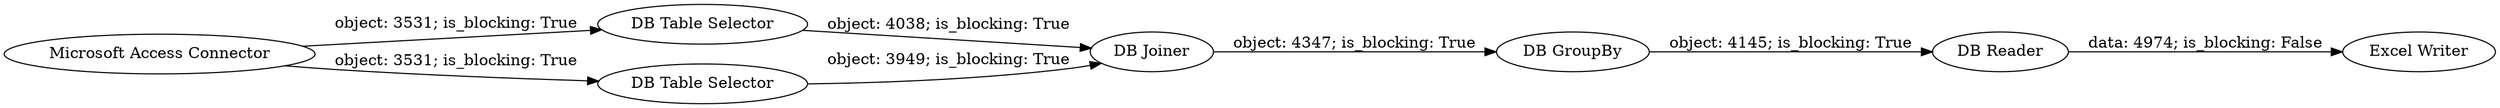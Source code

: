 digraph {
	"9134474666045216857_12" [label="DB Joiner"]
	"9134474666045216857_13" [label="DB Reader"]
	"9134474666045216857_9" [label="DB Table Selector"]
	"9134474666045216857_8" [label="Microsoft Access Connector"]
	"9134474666045216857_10" [label="DB Table Selector"]
	"9134474666045216857_11" [label="DB GroupBy"]
	"9134474666045216857_17" [label="Excel Writer"]
	"9134474666045216857_13" -> "9134474666045216857_17" [label="data: 4974; is_blocking: False"]
	"9134474666045216857_10" -> "9134474666045216857_12" [label="object: 3949; is_blocking: True"]
	"9134474666045216857_8" -> "9134474666045216857_10" [label="object: 3531; is_blocking: True"]
	"9134474666045216857_11" -> "9134474666045216857_13" [label="object: 4145; is_blocking: True"]
	"9134474666045216857_12" -> "9134474666045216857_11" [label="object: 4347; is_blocking: True"]
	"9134474666045216857_8" -> "9134474666045216857_9" [label="object: 3531; is_blocking: True"]
	"9134474666045216857_9" -> "9134474666045216857_12" [label="object: 4038; is_blocking: True"]
	rankdir=LR
}
